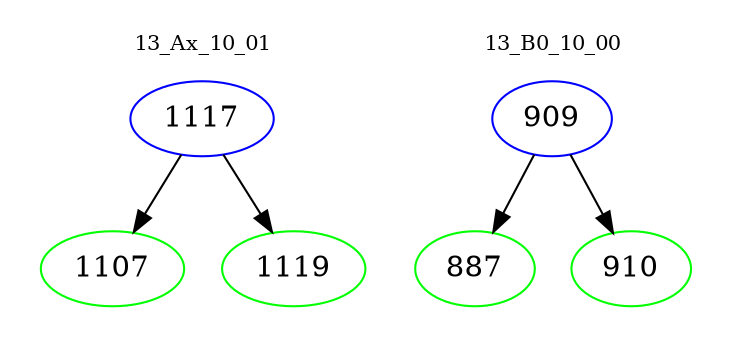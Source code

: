 digraph{
subgraph cluster_0 {
color = white
label = "13_Ax_10_01";
fontsize=10;
T0_1117 [label="1117", color="blue"]
T0_1117 -> T0_1107 [color="black"]
T0_1107 [label="1107", color="green"]
T0_1117 -> T0_1119 [color="black"]
T0_1119 [label="1119", color="green"]
}
subgraph cluster_1 {
color = white
label = "13_B0_10_00";
fontsize=10;
T1_909 [label="909", color="blue"]
T1_909 -> T1_887 [color="black"]
T1_887 [label="887", color="green"]
T1_909 -> T1_910 [color="black"]
T1_910 [label="910", color="green"]
}
}
